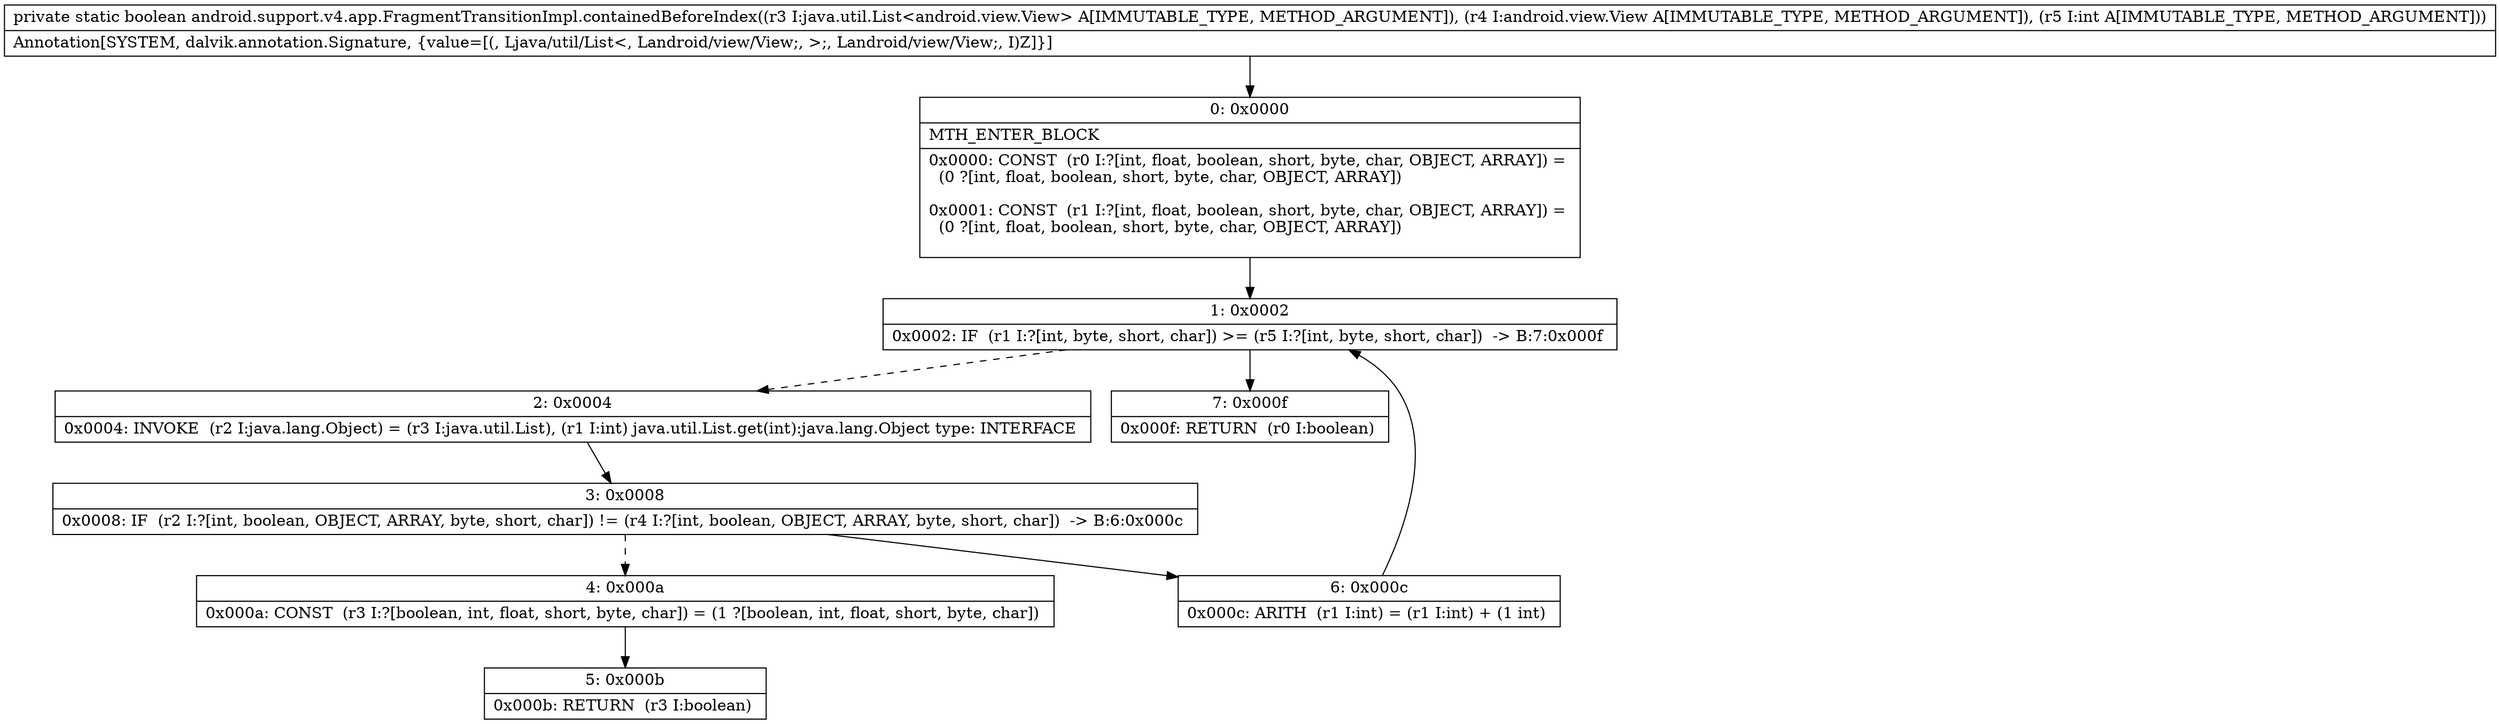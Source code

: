 digraph "CFG forandroid.support.v4.app.FragmentTransitionImpl.containedBeforeIndex(Ljava\/util\/List;Landroid\/view\/View;I)Z" {
Node_0 [shape=record,label="{0\:\ 0x0000|MTH_ENTER_BLOCK\l|0x0000: CONST  (r0 I:?[int, float, boolean, short, byte, char, OBJECT, ARRAY]) = \l  (0 ?[int, float, boolean, short, byte, char, OBJECT, ARRAY])\l \l0x0001: CONST  (r1 I:?[int, float, boolean, short, byte, char, OBJECT, ARRAY]) = \l  (0 ?[int, float, boolean, short, byte, char, OBJECT, ARRAY])\l \l}"];
Node_1 [shape=record,label="{1\:\ 0x0002|0x0002: IF  (r1 I:?[int, byte, short, char]) \>= (r5 I:?[int, byte, short, char])  \-\> B:7:0x000f \l}"];
Node_2 [shape=record,label="{2\:\ 0x0004|0x0004: INVOKE  (r2 I:java.lang.Object) = (r3 I:java.util.List), (r1 I:int) java.util.List.get(int):java.lang.Object type: INTERFACE \l}"];
Node_3 [shape=record,label="{3\:\ 0x0008|0x0008: IF  (r2 I:?[int, boolean, OBJECT, ARRAY, byte, short, char]) != (r4 I:?[int, boolean, OBJECT, ARRAY, byte, short, char])  \-\> B:6:0x000c \l}"];
Node_4 [shape=record,label="{4\:\ 0x000a|0x000a: CONST  (r3 I:?[boolean, int, float, short, byte, char]) = (1 ?[boolean, int, float, short, byte, char]) \l}"];
Node_5 [shape=record,label="{5\:\ 0x000b|0x000b: RETURN  (r3 I:boolean) \l}"];
Node_6 [shape=record,label="{6\:\ 0x000c|0x000c: ARITH  (r1 I:int) = (r1 I:int) + (1 int) \l}"];
Node_7 [shape=record,label="{7\:\ 0x000f|0x000f: RETURN  (r0 I:boolean) \l}"];
MethodNode[shape=record,label="{private static boolean android.support.v4.app.FragmentTransitionImpl.containedBeforeIndex((r3 I:java.util.List\<android.view.View\> A[IMMUTABLE_TYPE, METHOD_ARGUMENT]), (r4 I:android.view.View A[IMMUTABLE_TYPE, METHOD_ARGUMENT]), (r5 I:int A[IMMUTABLE_TYPE, METHOD_ARGUMENT]))  | Annotation[SYSTEM, dalvik.annotation.Signature, \{value=[(, Ljava\/util\/List\<, Landroid\/view\/View;, \>;, Landroid\/view\/View;, I)Z]\}]\l}"];
MethodNode -> Node_0;
Node_0 -> Node_1;
Node_1 -> Node_2[style=dashed];
Node_1 -> Node_7;
Node_2 -> Node_3;
Node_3 -> Node_4[style=dashed];
Node_3 -> Node_6;
Node_4 -> Node_5;
Node_6 -> Node_1;
}

